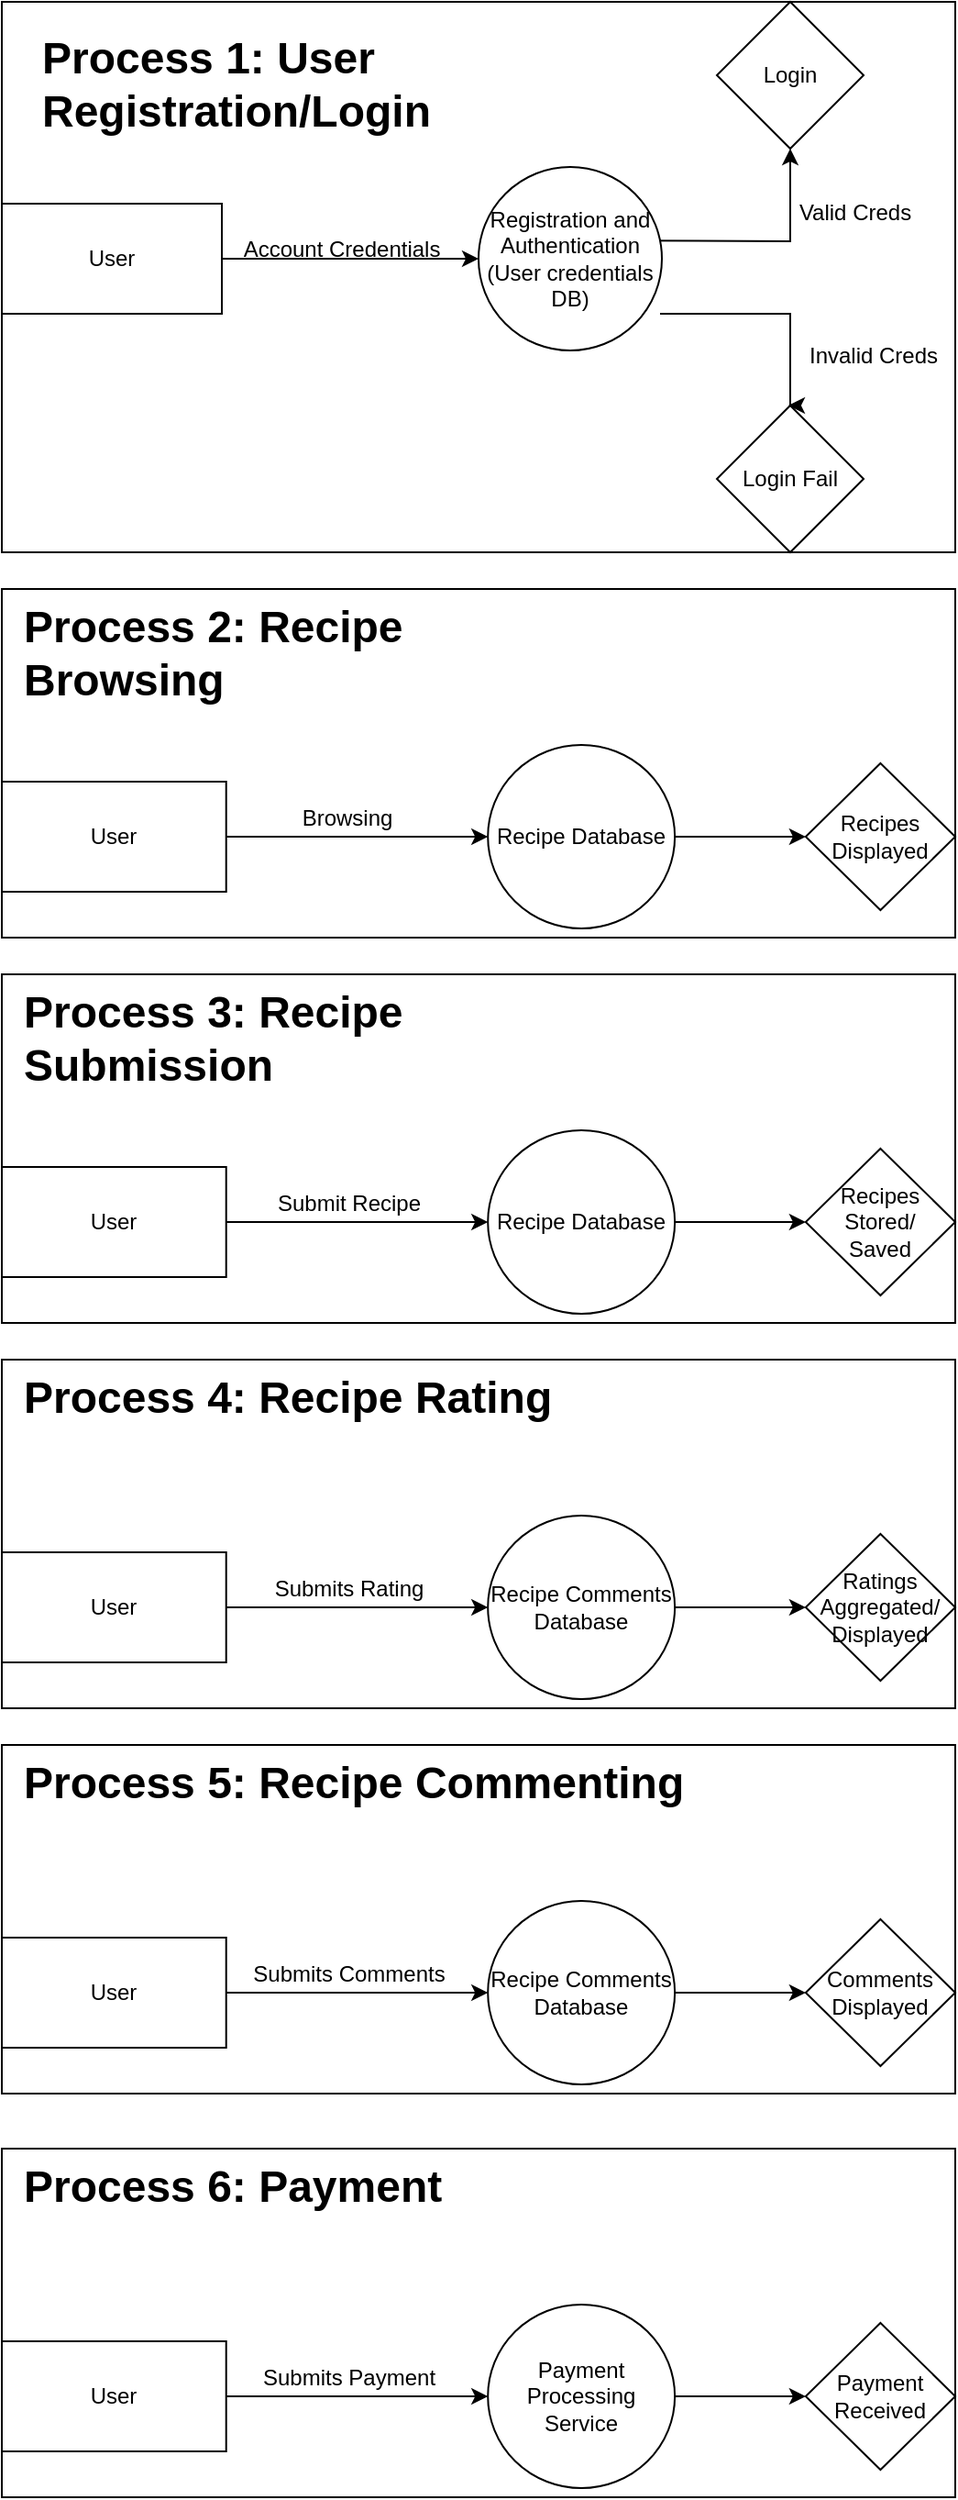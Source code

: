 <mxfile version="24.7.13">
  <diagram name="Page-1" id="4QaY3YXRdvVaQoxulDOZ">
    <mxGraphModel dx="2074" dy="1098" grid="1" gridSize="10" guides="1" tooltips="1" connect="1" arrows="1" fold="1" page="1" pageScale="1" pageWidth="850" pageHeight="1100" math="0" shadow="0">
      <root>
        <mxCell id="0" />
        <mxCell id="1" parent="0" />
        <mxCell id="Sc5ewom0G_OlZY3W6DTB-54" value="" style="group;strokeColor=default;" parent="1" vertex="1" connectable="0">
          <mxGeometry x="20" y="10" width="520" height="300" as="geometry" />
        </mxCell>
        <mxCell id="Sc5ewom0G_OlZY3W6DTB-51" value="Login Fail" style="rhombus;whiteSpace=wrap;html=1;movable=0;resizable=0;rotatable=0;deletable=0;editable=0;locked=1;connectable=0;" parent="Sc5ewom0G_OlZY3W6DTB-54" vertex="1">
          <mxGeometry x="390" y="220" width="80" height="80" as="geometry" />
        </mxCell>
        <mxCell id="Sc5ewom0G_OlZY3W6DTB-53" value="" style="group" parent="Sc5ewom0G_OlZY3W6DTB-54" vertex="1" connectable="0">
          <mxGeometry width="520" height="220" as="geometry" />
        </mxCell>
        <mxCell id="Sc5ewom0G_OlZY3W6DTB-30" value="&lt;h1 style=&quot;margin-top: 0px;&quot;&gt;Process 1: User Registration/Login&lt;/h1&gt;" style="text;html=1;whiteSpace=wrap;overflow=hidden;rounded=0;movable=1;resizable=1;rotatable=1;deletable=1;editable=1;locked=0;connectable=1;" parent="Sc5ewom0G_OlZY3W6DTB-53" vertex="1">
          <mxGeometry x="20" y="10" width="220" height="120" as="geometry" />
        </mxCell>
        <mxCell id="Sc5ewom0G_OlZY3W6DTB-33" style="edgeStyle=orthogonalEdgeStyle;rounded=0;orthogonalLoop=1;jettySize=auto;html=1;exitX=1;exitY=0.5;exitDx=0;exitDy=0;entryX=0;entryY=0.5;entryDx=0;entryDy=0;movable=1;resizable=1;rotatable=1;deletable=1;editable=1;locked=0;connectable=1;" parent="Sc5ewom0G_OlZY3W6DTB-53" source="Sc5ewom0G_OlZY3W6DTB-31" target="Sc5ewom0G_OlZY3W6DTB-32" edge="1">
          <mxGeometry relative="1" as="geometry" />
        </mxCell>
        <mxCell id="Sc5ewom0G_OlZY3W6DTB-31" value="User" style="rounded=0;whiteSpace=wrap;html=1;movable=1;resizable=1;rotatable=1;deletable=1;editable=1;locked=0;connectable=1;" parent="Sc5ewom0G_OlZY3W6DTB-53" vertex="1">
          <mxGeometry y="110" width="120" height="60" as="geometry" />
        </mxCell>
        <mxCell id="Sc5ewom0G_OlZY3W6DTB-38" style="edgeStyle=orthogonalEdgeStyle;rounded=0;orthogonalLoop=1;jettySize=auto;html=1;exitX=1;exitY=0.5;exitDx=0;exitDy=0;entryX=0.5;entryY=1;entryDx=0;entryDy=0;entryPerimeter=0;movable=1;resizable=1;rotatable=1;deletable=1;editable=1;locked=0;connectable=1;" parent="Sc5ewom0G_OlZY3W6DTB-53" target="Sc5ewom0G_OlZY3W6DTB-48" edge="1">
          <mxGeometry relative="1" as="geometry">
            <mxPoint x="425" y="80" as="targetPoint" />
            <mxPoint x="305" y="130" as="sourcePoint" />
          </mxGeometry>
        </mxCell>
        <mxCell id="Sc5ewom0G_OlZY3W6DTB-39" style="edgeStyle=orthogonalEdgeStyle;rounded=0;orthogonalLoop=1;jettySize=auto;html=1;exitX=1;exitY=0.5;exitDx=0;exitDy=0;movable=1;resizable=1;rotatable=1;deletable=1;editable=1;locked=0;connectable=1;" parent="Sc5ewom0G_OlZY3W6DTB-53" edge="1">
          <mxGeometry relative="1" as="geometry">
            <mxPoint x="429" y="220" as="targetPoint" />
            <mxPoint x="359" y="170" as="sourcePoint" />
            <Array as="points">
              <mxPoint x="430" y="170" />
            </Array>
          </mxGeometry>
        </mxCell>
        <mxCell id="Sc5ewom0G_OlZY3W6DTB-32" value="Registration and Authentication (User credentials DB)" style="ellipse;whiteSpace=wrap;html=1;aspect=fixed;movable=1;resizable=1;rotatable=1;deletable=1;editable=1;locked=0;connectable=1;" parent="Sc5ewom0G_OlZY3W6DTB-53" vertex="1">
          <mxGeometry x="260" y="90" width="100" height="100" as="geometry" />
        </mxCell>
        <mxCell id="Sc5ewom0G_OlZY3W6DTB-35" value="Account Credentials" style="text;html=1;align=center;verticalAlign=middle;resizable=1;points=[];autosize=1;movable=1;rotatable=1;deletable=1;editable=1;locked=0;connectable=1;" parent="Sc5ewom0G_OlZY3W6DTB-53" vertex="1">
          <mxGeometry x="120" y="120" width="130" height="30" as="geometry" />
        </mxCell>
        <mxCell id="Sc5ewom0G_OlZY3W6DTB-41" value="Valid Creds" style="text;html=1;align=center;verticalAlign=middle;resizable=1;points=[];autosize=1;movable=1;rotatable=1;deletable=1;editable=1;locked=0;connectable=1;" parent="Sc5ewom0G_OlZY3W6DTB-53" vertex="1">
          <mxGeometry x="425" y="100" width="80" height="30" as="geometry" />
        </mxCell>
        <mxCell id="Sc5ewom0G_OlZY3W6DTB-45" value="Invalid Creds" style="text;html=1;align=center;verticalAlign=middle;resizable=1;points=[];autosize=1;movable=1;rotatable=1;deletable=1;editable=1;locked=0;connectable=1;" parent="Sc5ewom0G_OlZY3W6DTB-53" vertex="1">
          <mxGeometry x="430" y="178" width="90" height="30" as="geometry" />
        </mxCell>
        <mxCell id="Sc5ewom0G_OlZY3W6DTB-48" value="Login" style="rhombus;whiteSpace=wrap;html=1;movable=1;resizable=1;rotatable=1;deletable=1;editable=1;locked=0;connectable=1;" parent="Sc5ewom0G_OlZY3W6DTB-53" vertex="1">
          <mxGeometry x="390" width="80" height="80" as="geometry" />
        </mxCell>
        <mxCell id="Sc5ewom0G_OlZY3W6DTB-77" value="" style="group" parent="1" vertex="1" connectable="0">
          <mxGeometry x="20" y="330" width="520" height="190" as="geometry" />
        </mxCell>
        <mxCell id="Sc5ewom0G_OlZY3W6DTB-70" value="Recipe Database" style="ellipse;whiteSpace=wrap;html=1;rounded=0;container=0;" parent="Sc5ewom0G_OlZY3W6DTB-77" vertex="1">
          <mxGeometry x="265.098" y="85" width="101.961" height="100" as="geometry" />
        </mxCell>
        <mxCell id="Sc5ewom0G_OlZY3W6DTB-75" value="" style="group;strokeColor=default;container=0;" parent="Sc5ewom0G_OlZY3W6DTB-77" vertex="1" connectable="0">
          <mxGeometry width="520" height="190" as="geometry" />
        </mxCell>
        <mxCell id="Sc5ewom0G_OlZY3W6DTB-71" value="" style="edgeStyle=orthogonalEdgeStyle;rounded=0;orthogonalLoop=1;jettySize=auto;html=1;" parent="Sc5ewom0G_OlZY3W6DTB-77" source="Sc5ewom0G_OlZY3W6DTB-68" target="Sc5ewom0G_OlZY3W6DTB-70" edge="1">
          <mxGeometry relative="1" as="geometry" />
        </mxCell>
        <mxCell id="Sc5ewom0G_OlZY3W6DTB-74" value="" style="edgeStyle=orthogonalEdgeStyle;rounded=0;orthogonalLoop=1;jettySize=auto;html=1;" parent="Sc5ewom0G_OlZY3W6DTB-77" source="Sc5ewom0G_OlZY3W6DTB-70" target="Sc5ewom0G_OlZY3W6DTB-73" edge="1">
          <mxGeometry relative="1" as="geometry" />
        </mxCell>
        <mxCell id="Sc5ewom0G_OlZY3W6DTB-52" value="&lt;h1 style=&quot;margin-top: 0px;&quot;&gt;Process 2: Recipe Browsing&lt;/h1&gt;" style="text;html=1;whiteSpace=wrap;overflow=hidden;rounded=0;container=0;" parent="Sc5ewom0G_OlZY3W6DTB-77" vertex="1">
          <mxGeometry x="10.196" width="305.882" height="70" as="geometry" />
        </mxCell>
        <mxCell id="Sc5ewom0G_OlZY3W6DTB-68" value="User" style="rounded=0;whiteSpace=wrap;html=1;container=0;" parent="Sc5ewom0G_OlZY3W6DTB-77" vertex="1">
          <mxGeometry y="105" width="122.353" height="60" as="geometry" />
        </mxCell>
        <mxCell id="Sc5ewom0G_OlZY3W6DTB-72" value="Browsing" style="text;html=1;align=center;verticalAlign=middle;resizable=0;points=[];autosize=1;strokeColor=none;fillColor=none;container=0;" parent="Sc5ewom0G_OlZY3W6DTB-77" vertex="1">
          <mxGeometry x="152.941" y="110" width="70" height="30" as="geometry" />
        </mxCell>
        <mxCell id="Sc5ewom0G_OlZY3W6DTB-73" value="Recipes&lt;div&gt;Displayed&lt;/div&gt;" style="rhombus;whiteSpace=wrap;html=1;rounded=0;container=0;" parent="Sc5ewom0G_OlZY3W6DTB-77" vertex="1">
          <mxGeometry x="438.431" y="95" width="81.569" height="80" as="geometry" />
        </mxCell>
        <mxCell id="Sc5ewom0G_OlZY3W6DTB-79" value="" style="group" parent="1" vertex="1" connectable="0">
          <mxGeometry x="20" y="540" width="520" height="190" as="geometry" />
        </mxCell>
        <mxCell id="Sc5ewom0G_OlZY3W6DTB-80" value="Recipe Database" style="ellipse;whiteSpace=wrap;html=1;rounded=0;container=0;" parent="Sc5ewom0G_OlZY3W6DTB-79" vertex="1">
          <mxGeometry x="265.098" y="85" width="101.961" height="100" as="geometry" />
        </mxCell>
        <mxCell id="Sc5ewom0G_OlZY3W6DTB-81" value="" style="group;strokeColor=default;container=0;" parent="Sc5ewom0G_OlZY3W6DTB-79" vertex="1" connectable="0">
          <mxGeometry width="520" height="190" as="geometry" />
        </mxCell>
        <mxCell id="Sc5ewom0G_OlZY3W6DTB-82" value="" style="edgeStyle=orthogonalEdgeStyle;rounded=0;orthogonalLoop=1;jettySize=auto;html=1;" parent="Sc5ewom0G_OlZY3W6DTB-79" source="Sc5ewom0G_OlZY3W6DTB-85" target="Sc5ewom0G_OlZY3W6DTB-80" edge="1">
          <mxGeometry relative="1" as="geometry" />
        </mxCell>
        <mxCell id="Sc5ewom0G_OlZY3W6DTB-83" value="" style="edgeStyle=orthogonalEdgeStyle;rounded=0;orthogonalLoop=1;jettySize=auto;html=1;" parent="Sc5ewom0G_OlZY3W6DTB-79" source="Sc5ewom0G_OlZY3W6DTB-80" target="Sc5ewom0G_OlZY3W6DTB-87" edge="1">
          <mxGeometry relative="1" as="geometry" />
        </mxCell>
        <mxCell id="Sc5ewom0G_OlZY3W6DTB-84" value="&lt;h1 style=&quot;margin-top: 0px;&quot;&gt;Process 3: Recipe Submission&lt;/h1&gt;" style="text;html=1;whiteSpace=wrap;overflow=hidden;rounded=0;container=0;" parent="Sc5ewom0G_OlZY3W6DTB-79" vertex="1">
          <mxGeometry x="10.196" width="305.882" height="70" as="geometry" />
        </mxCell>
        <mxCell id="Sc5ewom0G_OlZY3W6DTB-85" value="User" style="rounded=0;whiteSpace=wrap;html=1;container=0;" parent="Sc5ewom0G_OlZY3W6DTB-79" vertex="1">
          <mxGeometry y="105" width="122.353" height="60" as="geometry" />
        </mxCell>
        <mxCell id="Sc5ewom0G_OlZY3W6DTB-86" value="Submit Recipe" style="text;html=1;align=center;verticalAlign=middle;resizable=0;points=[];autosize=1;strokeColor=none;fillColor=none;container=0;" parent="Sc5ewom0G_OlZY3W6DTB-79" vertex="1">
          <mxGeometry x="138.941" y="110" width="100" height="30" as="geometry" />
        </mxCell>
        <mxCell id="Sc5ewom0G_OlZY3W6DTB-87" value="Recipes&lt;div&gt;Stored/&lt;/div&gt;&lt;div&gt;Saved&lt;/div&gt;" style="rhombus;whiteSpace=wrap;html=1;rounded=0;container=0;" parent="Sc5ewom0G_OlZY3W6DTB-79" vertex="1">
          <mxGeometry x="438.431" y="95" width="81.569" height="80" as="geometry" />
        </mxCell>
        <mxCell id="Sc5ewom0G_OlZY3W6DTB-88" value="" style="group" parent="1" vertex="1" connectable="0">
          <mxGeometry x="20" y="750" width="520" height="190" as="geometry" />
        </mxCell>
        <mxCell id="Sc5ewom0G_OlZY3W6DTB-89" value="Recipe Comments&lt;div&gt;Database&lt;/div&gt;" style="ellipse;whiteSpace=wrap;html=1;rounded=0;container=0;" parent="Sc5ewom0G_OlZY3W6DTB-88" vertex="1">
          <mxGeometry x="265.098" y="85" width="101.961" height="100" as="geometry" />
        </mxCell>
        <mxCell id="Sc5ewom0G_OlZY3W6DTB-90" value="" style="group;strokeColor=default;container=0;" parent="Sc5ewom0G_OlZY3W6DTB-88" vertex="1" connectable="0">
          <mxGeometry width="520" height="190" as="geometry" />
        </mxCell>
        <mxCell id="Sc5ewom0G_OlZY3W6DTB-91" value="" style="edgeStyle=orthogonalEdgeStyle;rounded=0;orthogonalLoop=1;jettySize=auto;html=1;" parent="Sc5ewom0G_OlZY3W6DTB-88" source="Sc5ewom0G_OlZY3W6DTB-94" target="Sc5ewom0G_OlZY3W6DTB-89" edge="1">
          <mxGeometry relative="1" as="geometry" />
        </mxCell>
        <mxCell id="Sc5ewom0G_OlZY3W6DTB-92" value="" style="edgeStyle=orthogonalEdgeStyle;rounded=0;orthogonalLoop=1;jettySize=auto;html=1;" parent="Sc5ewom0G_OlZY3W6DTB-88" source="Sc5ewom0G_OlZY3W6DTB-89" target="Sc5ewom0G_OlZY3W6DTB-96" edge="1">
          <mxGeometry relative="1" as="geometry" />
        </mxCell>
        <mxCell id="Sc5ewom0G_OlZY3W6DTB-93" value="&lt;h1 style=&quot;margin-top: 0px;&quot;&gt;Process 4: Recipe Rating&lt;/h1&gt;" style="text;html=1;whiteSpace=wrap;overflow=hidden;rounded=0;container=0;" parent="Sc5ewom0G_OlZY3W6DTB-88" vertex="1">
          <mxGeometry x="10.196" width="305.882" height="70" as="geometry" />
        </mxCell>
        <mxCell id="Sc5ewom0G_OlZY3W6DTB-94" value="User" style="rounded=0;whiteSpace=wrap;html=1;container=0;" parent="Sc5ewom0G_OlZY3W6DTB-88" vertex="1">
          <mxGeometry y="105" width="122.353" height="60" as="geometry" />
        </mxCell>
        <mxCell id="Sc5ewom0G_OlZY3W6DTB-95" value="Submits Rating" style="text;html=1;align=center;verticalAlign=middle;resizable=0;points=[];autosize=1;strokeColor=none;fillColor=none;container=0;" parent="Sc5ewom0G_OlZY3W6DTB-88" vertex="1">
          <mxGeometry x="138.941" y="110" width="100" height="30" as="geometry" />
        </mxCell>
        <mxCell id="Sc5ewom0G_OlZY3W6DTB-96" value="Ratings&lt;div&gt;Aggregated/&lt;/div&gt;&lt;div&gt;Displayed&lt;/div&gt;" style="rhombus;whiteSpace=wrap;html=1;rounded=0;container=0;" parent="Sc5ewom0G_OlZY3W6DTB-88" vertex="1">
          <mxGeometry x="438.431" y="95" width="81.569" height="80" as="geometry" />
        </mxCell>
        <mxCell id="Sc5ewom0G_OlZY3W6DTB-97" value="" style="group" parent="1" vertex="1" connectable="0">
          <mxGeometry x="20" y="960" width="520" height="190" as="geometry" />
        </mxCell>
        <mxCell id="Sc5ewom0G_OlZY3W6DTB-98" value="Recipe Comments&lt;div&gt;Database&lt;/div&gt;" style="ellipse;whiteSpace=wrap;html=1;rounded=0;container=0;" parent="Sc5ewom0G_OlZY3W6DTB-97" vertex="1">
          <mxGeometry x="265.098" y="85" width="101.961" height="100" as="geometry" />
        </mxCell>
        <mxCell id="Sc5ewom0G_OlZY3W6DTB-99" value="" style="group;strokeColor=default;container=0;" parent="Sc5ewom0G_OlZY3W6DTB-97" vertex="1" connectable="0">
          <mxGeometry width="520" height="190" as="geometry" />
        </mxCell>
        <mxCell id="Sc5ewom0G_OlZY3W6DTB-100" value="" style="edgeStyle=orthogonalEdgeStyle;rounded=0;orthogonalLoop=1;jettySize=auto;html=1;" parent="Sc5ewom0G_OlZY3W6DTB-97" source="Sc5ewom0G_OlZY3W6DTB-103" target="Sc5ewom0G_OlZY3W6DTB-98" edge="1">
          <mxGeometry relative="1" as="geometry" />
        </mxCell>
        <mxCell id="Sc5ewom0G_OlZY3W6DTB-101" value="" style="edgeStyle=orthogonalEdgeStyle;rounded=0;orthogonalLoop=1;jettySize=auto;html=1;" parent="Sc5ewom0G_OlZY3W6DTB-97" source="Sc5ewom0G_OlZY3W6DTB-98" target="Sc5ewom0G_OlZY3W6DTB-105" edge="1">
          <mxGeometry relative="1" as="geometry" />
        </mxCell>
        <mxCell id="Sc5ewom0G_OlZY3W6DTB-102" value="&lt;h1 style=&quot;margin-top: 0px;&quot;&gt;Process 5: Recipe Commenting&lt;/h1&gt;" style="text;html=1;whiteSpace=wrap;overflow=hidden;rounded=0;container=0;" parent="Sc5ewom0G_OlZY3W6DTB-97" vertex="1">
          <mxGeometry x="10.2" width="409.8" height="70" as="geometry" />
        </mxCell>
        <mxCell id="Sc5ewom0G_OlZY3W6DTB-103" value="User" style="rounded=0;whiteSpace=wrap;html=1;container=0;" parent="Sc5ewom0G_OlZY3W6DTB-97" vertex="1">
          <mxGeometry y="105" width="122.353" height="60" as="geometry" />
        </mxCell>
        <mxCell id="Sc5ewom0G_OlZY3W6DTB-104" value="Submits Comments" style="text;html=1;align=center;verticalAlign=middle;resizable=0;points=[];autosize=1;strokeColor=none;fillColor=none;container=0;" parent="Sc5ewom0G_OlZY3W6DTB-97" vertex="1">
          <mxGeometry x="123.941" y="110" width="130" height="30" as="geometry" />
        </mxCell>
        <mxCell id="Sc5ewom0G_OlZY3W6DTB-105" value="Comments&lt;div&gt;Displayed&lt;/div&gt;" style="rhombus;whiteSpace=wrap;html=1;rounded=0;container=0;" parent="Sc5ewom0G_OlZY3W6DTB-97" vertex="1">
          <mxGeometry x="438.431" y="95" width="81.569" height="80" as="geometry" />
        </mxCell>
        <mxCell id="Sc5ewom0G_OlZY3W6DTB-106" value="" style="group" parent="1" vertex="1" connectable="0">
          <mxGeometry x="20" y="1180" width="520" height="190" as="geometry" />
        </mxCell>
        <mxCell id="Sc5ewom0G_OlZY3W6DTB-107" value="Payment Processing Service" style="ellipse;whiteSpace=wrap;html=1;rounded=0;container=0;" parent="Sc5ewom0G_OlZY3W6DTB-106" vertex="1">
          <mxGeometry x="265.098" y="85" width="101.961" height="100" as="geometry" />
        </mxCell>
        <mxCell id="Sc5ewom0G_OlZY3W6DTB-108" value="" style="group;strokeColor=default;container=0;" parent="Sc5ewom0G_OlZY3W6DTB-106" vertex="1" connectable="0">
          <mxGeometry width="520" height="190" as="geometry" />
        </mxCell>
        <mxCell id="Sc5ewom0G_OlZY3W6DTB-109" value="" style="edgeStyle=orthogonalEdgeStyle;rounded=0;orthogonalLoop=1;jettySize=auto;html=1;" parent="Sc5ewom0G_OlZY3W6DTB-106" source="Sc5ewom0G_OlZY3W6DTB-112" target="Sc5ewom0G_OlZY3W6DTB-107" edge="1">
          <mxGeometry relative="1" as="geometry" />
        </mxCell>
        <mxCell id="Sc5ewom0G_OlZY3W6DTB-110" value="" style="edgeStyle=orthogonalEdgeStyle;rounded=0;orthogonalLoop=1;jettySize=auto;html=1;" parent="Sc5ewom0G_OlZY3W6DTB-106" source="Sc5ewom0G_OlZY3W6DTB-107" target="Sc5ewom0G_OlZY3W6DTB-114" edge="1">
          <mxGeometry relative="1" as="geometry" />
        </mxCell>
        <mxCell id="Sc5ewom0G_OlZY3W6DTB-111" value="&lt;h1 style=&quot;margin-top: 0px;&quot;&gt;Process 6: Payment&lt;/h1&gt;" style="text;html=1;whiteSpace=wrap;overflow=hidden;rounded=0;container=0;" parent="Sc5ewom0G_OlZY3W6DTB-106" vertex="1">
          <mxGeometry x="10.2" width="409.8" height="70" as="geometry" />
        </mxCell>
        <mxCell id="Sc5ewom0G_OlZY3W6DTB-112" value="User" style="rounded=0;whiteSpace=wrap;html=1;container=0;" parent="Sc5ewom0G_OlZY3W6DTB-106" vertex="1">
          <mxGeometry y="105" width="122.353" height="60" as="geometry" />
        </mxCell>
        <mxCell id="Sc5ewom0G_OlZY3W6DTB-113" value="Submits Payment" style="text;html=1;align=center;verticalAlign=middle;resizable=0;points=[];autosize=1;strokeColor=none;fillColor=none;container=0;" parent="Sc5ewom0G_OlZY3W6DTB-106" vertex="1">
          <mxGeometry x="128.941" y="110" width="120" height="30" as="geometry" />
        </mxCell>
        <mxCell id="Sc5ewom0G_OlZY3W6DTB-114" value="Payment&lt;div&gt;Received&lt;/div&gt;" style="rhombus;whiteSpace=wrap;html=1;rounded=0;container=0;" parent="Sc5ewom0G_OlZY3W6DTB-106" vertex="1">
          <mxGeometry x="438.431" y="95" width="81.569" height="80" as="geometry" />
        </mxCell>
      </root>
    </mxGraphModel>
  </diagram>
</mxfile>
